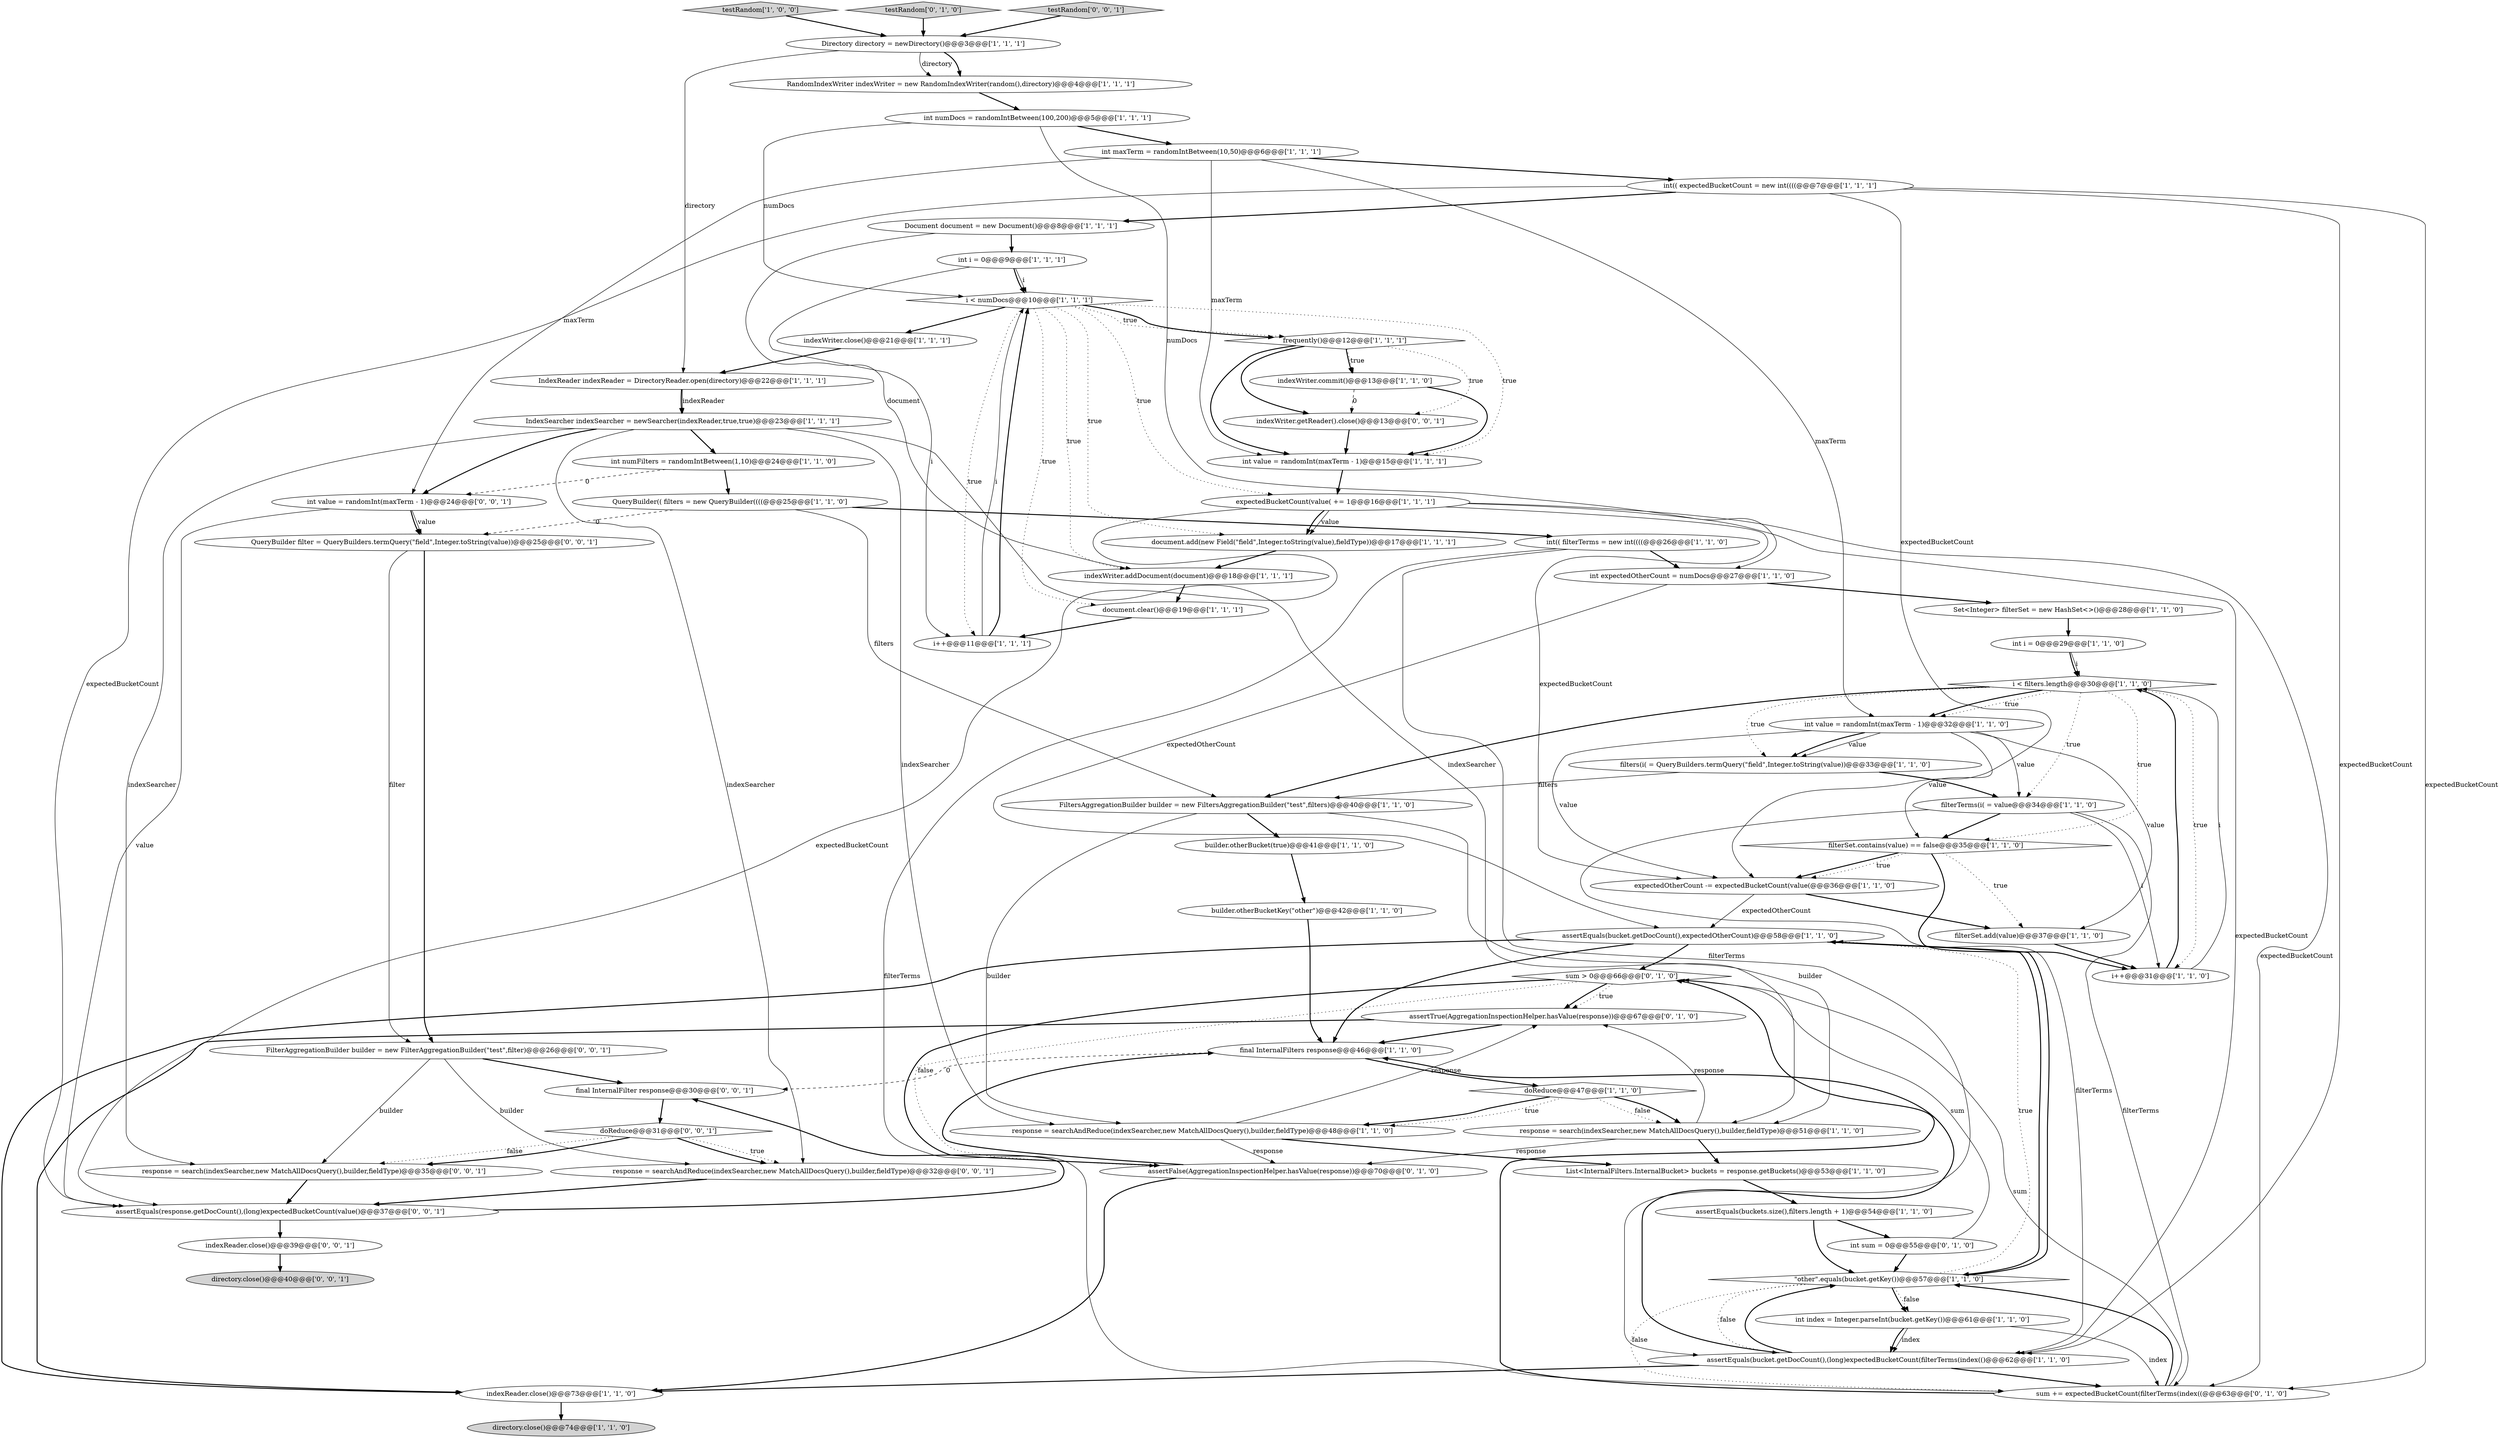 digraph {
14 [style = filled, label = "testRandom['1', '0', '0']", fillcolor = lightgray, shape = diamond image = "AAA0AAABBB1BBB"];
51 [style = filled, label = "sum > 0@@@66@@@['0', '1', '0']", fillcolor = white, shape = diamond image = "AAA1AAABBB2BBB"];
27 [style = filled, label = "filters(i( = QueryBuilders.termQuery(\"field\",Integer.toString(value))@@@33@@@['1', '1', '0']", fillcolor = white, shape = ellipse image = "AAA0AAABBB1BBB"];
2 [style = filled, label = "Document document = new Document()@@@8@@@['1', '1', '1']", fillcolor = white, shape = ellipse image = "AAA0AAABBB1BBB"];
49 [style = filled, label = "assertTrue(AggregationInspectionHelper.hasValue(response))@@@67@@@['0', '1', '0']", fillcolor = white, shape = ellipse image = "AAA1AAABBB2BBB"];
59 [style = filled, label = "response = search(indexSearcher,new MatchAllDocsQuery(),builder,fieldType)@@@35@@@['0', '0', '1']", fillcolor = white, shape = ellipse image = "AAA0AAABBB3BBB"];
47 [style = filled, label = "assertEquals(buckets.size(),filters.length + 1)@@@54@@@['1', '1', '0']", fillcolor = white, shape = ellipse image = "AAA0AAABBB1BBB"];
28 [style = filled, label = "indexWriter.addDocument(document)@@@18@@@['1', '1', '1']", fillcolor = white, shape = ellipse image = "AAA0AAABBB1BBB"];
11 [style = filled, label = "filterTerms(i( = value@@@34@@@['1', '1', '0']", fillcolor = white, shape = ellipse image = "AAA0AAABBB1BBB"];
13 [style = filled, label = "IndexSearcher indexSearcher = newSearcher(indexReader,true,true)@@@23@@@['1', '1', '1']", fillcolor = white, shape = ellipse image = "AAA0AAABBB1BBB"];
58 [style = filled, label = "doReduce@@@31@@@['0', '0', '1']", fillcolor = white, shape = diamond image = "AAA0AAABBB3BBB"];
42 [style = filled, label = "filterSet.contains(value) == false@@@35@@@['1', '1', '0']", fillcolor = white, shape = diamond image = "AAA0AAABBB1BBB"];
18 [style = filled, label = "i < filters.length@@@30@@@['1', '1', '0']", fillcolor = white, shape = diamond image = "AAA0AAABBB1BBB"];
34 [style = filled, label = "response = searchAndReduce(indexSearcher,new MatchAllDocsQuery(),builder,fieldType)@@@48@@@['1', '1', '0']", fillcolor = white, shape = ellipse image = "AAA0AAABBB1BBB"];
44 [style = filled, label = "directory.close()@@@74@@@['1', '1', '0']", fillcolor = lightgray, shape = ellipse image = "AAA0AAABBB1BBB"];
26 [style = filled, label = "frequently()@@@12@@@['1', '1', '1']", fillcolor = white, shape = diamond image = "AAA0AAABBB1BBB"];
5 [style = filled, label = "List<InternalFilters.InternalBucket> buckets = response.getBuckets()@@@53@@@['1', '1', '0']", fillcolor = white, shape = ellipse image = "AAA0AAABBB1BBB"];
7 [style = filled, label = "assertEquals(bucket.getDocCount(),expectedOtherCount)@@@58@@@['1', '1', '0']", fillcolor = white, shape = ellipse image = "AAA0AAABBB1BBB"];
35 [style = filled, label = "int(( expectedBucketCount = new int((((@@@7@@@['1', '1', '1']", fillcolor = white, shape = ellipse image = "AAA0AAABBB1BBB"];
4 [style = filled, label = "i++@@@31@@@['1', '1', '0']", fillcolor = white, shape = ellipse image = "AAA0AAABBB1BBB"];
54 [style = filled, label = "int sum = 0@@@55@@@['0', '1', '0']", fillcolor = white, shape = ellipse image = "AAA1AAABBB2BBB"];
0 [style = filled, label = "int i = 0@@@9@@@['1', '1', '1']", fillcolor = white, shape = ellipse image = "AAA0AAABBB1BBB"];
52 [style = filled, label = "testRandom['0', '1', '0']", fillcolor = lightgray, shape = diamond image = "AAA0AAABBB2BBB"];
60 [style = filled, label = "directory.close()@@@40@@@['0', '0', '1']", fillcolor = lightgray, shape = ellipse image = "AAA0AAABBB3BBB"];
63 [style = filled, label = "testRandom['0', '0', '1']", fillcolor = lightgray, shape = diamond image = "AAA0AAABBB3BBB"];
66 [style = filled, label = "indexReader.close()@@@39@@@['0', '0', '1']", fillcolor = white, shape = ellipse image = "AAA0AAABBB3BBB"];
43 [style = filled, label = "Directory directory = newDirectory()@@@3@@@['1', '1', '1']", fillcolor = white, shape = ellipse image = "AAA0AAABBB1BBB"];
48 [style = filled, label = "response = search(indexSearcher,new MatchAllDocsQuery(),builder,fieldType)@@@51@@@['1', '1', '0']", fillcolor = white, shape = ellipse image = "AAA0AAABBB1BBB"];
53 [style = filled, label = "assertFalse(AggregationInspectionHelper.hasValue(response))@@@70@@@['0', '1', '0']", fillcolor = white, shape = ellipse image = "AAA1AAABBB2BBB"];
64 [style = filled, label = "indexWriter.getReader().close()@@@13@@@['0', '0', '1']", fillcolor = white, shape = ellipse image = "AAA0AAABBB3BBB"];
23 [style = filled, label = "int expectedOtherCount = numDocs@@@27@@@['1', '1', '0']", fillcolor = white, shape = ellipse image = "AAA0AAABBB1BBB"];
22 [style = filled, label = "int index = Integer.parseInt(bucket.getKey())@@@61@@@['1', '1', '0']", fillcolor = white, shape = ellipse image = "AAA0AAABBB1BBB"];
21 [style = filled, label = "doReduce@@@47@@@['1', '1', '0']", fillcolor = white, shape = diamond image = "AAA0AAABBB1BBB"];
50 [style = filled, label = "sum += expectedBucketCount(filterTerms(index((@@@63@@@['0', '1', '0']", fillcolor = white, shape = ellipse image = "AAA1AAABBB2BBB"];
20 [style = filled, label = "int i = 0@@@29@@@['1', '1', '0']", fillcolor = white, shape = ellipse image = "AAA0AAABBB1BBB"];
30 [style = filled, label = "final InternalFilters response@@@46@@@['1', '1', '0']", fillcolor = white, shape = ellipse image = "AAA0AAABBB1BBB"];
39 [style = filled, label = "int numDocs = randomIntBetween(100,200)@@@5@@@['1', '1', '1']", fillcolor = white, shape = ellipse image = "AAA0AAABBB1BBB"];
46 [style = filled, label = "indexWriter.commit()@@@13@@@['1', '1', '0']", fillcolor = white, shape = ellipse image = "AAA0AAABBB1BBB"];
3 [style = filled, label = "assertEquals(bucket.getDocCount(),(long)expectedBucketCount(filterTerms(index(()@@@62@@@['1', '1', '0']", fillcolor = white, shape = ellipse image = "AAA0AAABBB1BBB"];
12 [style = filled, label = "QueryBuilder(( filters = new QueryBuilder((((@@@25@@@['1', '1', '0']", fillcolor = white, shape = ellipse image = "AAA0AAABBB1BBB"];
24 [style = filled, label = "document.clear()@@@19@@@['1', '1', '1']", fillcolor = white, shape = ellipse image = "AAA0AAABBB1BBB"];
45 [style = filled, label = "FiltersAggregationBuilder builder = new FiltersAggregationBuilder(\"test\",filters)@@@40@@@['1', '1', '0']", fillcolor = white, shape = ellipse image = "AAA0AAABBB1BBB"];
10 [style = filled, label = "RandomIndexWriter indexWriter = new RandomIndexWriter(random(),directory)@@@4@@@['1', '1', '1']", fillcolor = white, shape = ellipse image = "AAA0AAABBB1BBB"];
41 [style = filled, label = "int(( filterTerms = new int((((@@@26@@@['1', '1', '0']", fillcolor = white, shape = ellipse image = "AAA0AAABBB1BBB"];
16 [style = filled, label = "expectedBucketCount(value( += 1@@@16@@@['1', '1', '1']", fillcolor = white, shape = ellipse image = "AAA0AAABBB1BBB"];
36 [style = filled, label = "i < numDocs@@@10@@@['1', '1', '1']", fillcolor = white, shape = diamond image = "AAA0AAABBB1BBB"];
25 [style = filled, label = "document.add(new Field(\"field\",Integer.toString(value),fieldType))@@@17@@@['1', '1', '1']", fillcolor = white, shape = ellipse image = "AAA0AAABBB1BBB"];
57 [style = filled, label = "final InternalFilter response@@@30@@@['0', '0', '1']", fillcolor = white, shape = ellipse image = "AAA0AAABBB3BBB"];
6 [style = filled, label = "filterSet.add(value)@@@37@@@['1', '1', '0']", fillcolor = white, shape = ellipse image = "AAA0AAABBB1BBB"];
65 [style = filled, label = "QueryBuilder filter = QueryBuilders.termQuery(\"field\",Integer.toString(value))@@@25@@@['0', '0', '1']", fillcolor = white, shape = ellipse image = "AAA0AAABBB3BBB"];
9 [style = filled, label = "indexReader.close()@@@73@@@['1', '1', '0']", fillcolor = white, shape = ellipse image = "AAA0AAABBB1BBB"];
61 [style = filled, label = "assertEquals(response.getDocCount(),(long)expectedBucketCount(value()@@@37@@@['0', '0', '1']", fillcolor = white, shape = ellipse image = "AAA0AAABBB3BBB"];
1 [style = filled, label = "expectedOtherCount -= expectedBucketCount(value(@@@36@@@['1', '1', '0']", fillcolor = white, shape = ellipse image = "AAA0AAABBB1BBB"];
56 [style = filled, label = "FilterAggregationBuilder builder = new FilterAggregationBuilder(\"test\",filter)@@@26@@@['0', '0', '1']", fillcolor = white, shape = ellipse image = "AAA0AAABBB3BBB"];
55 [style = filled, label = "int value = randomInt(maxTerm - 1)@@@24@@@['0', '0', '1']", fillcolor = white, shape = ellipse image = "AAA0AAABBB3BBB"];
31 [style = filled, label = "indexWriter.close()@@@21@@@['1', '1', '1']", fillcolor = white, shape = ellipse image = "AAA0AAABBB1BBB"];
38 [style = filled, label = "IndexReader indexReader = DirectoryReader.open(directory)@@@22@@@['1', '1', '1']", fillcolor = white, shape = ellipse image = "AAA0AAABBB1BBB"];
19 [style = filled, label = "int value = randomInt(maxTerm - 1)@@@15@@@['1', '1', '1']", fillcolor = white, shape = ellipse image = "AAA0AAABBB1BBB"];
32 [style = filled, label = "i++@@@11@@@['1', '1', '1']", fillcolor = white, shape = ellipse image = "AAA0AAABBB1BBB"];
62 [style = filled, label = "response = searchAndReduce(indexSearcher,new MatchAllDocsQuery(),builder,fieldType)@@@32@@@['0', '0', '1']", fillcolor = white, shape = ellipse image = "AAA0AAABBB3BBB"];
37 [style = filled, label = "builder.otherBucket(true)@@@41@@@['1', '1', '0']", fillcolor = white, shape = ellipse image = "AAA0AAABBB1BBB"];
29 [style = filled, label = "Set<Integer> filterSet = new HashSet<>()@@@28@@@['1', '1', '0']", fillcolor = white, shape = ellipse image = "AAA0AAABBB1BBB"];
8 [style = filled, label = "\"other\".equals(bucket.getKey())@@@57@@@['1', '1', '0']", fillcolor = white, shape = diamond image = "AAA0AAABBB1BBB"];
33 [style = filled, label = "builder.otherBucketKey(\"other\")@@@42@@@['1', '1', '0']", fillcolor = white, shape = ellipse image = "AAA0AAABBB1BBB"];
40 [style = filled, label = "int value = randomInt(maxTerm - 1)@@@32@@@['1', '1', '0']", fillcolor = white, shape = ellipse image = "AAA0AAABBB1BBB"];
15 [style = filled, label = "int maxTerm = randomIntBetween(10,50)@@@6@@@['1', '1', '1']", fillcolor = white, shape = ellipse image = "AAA0AAABBB1BBB"];
17 [style = filled, label = "int numFilters = randomIntBetween(1,10)@@@24@@@['1', '1', '0']", fillcolor = white, shape = ellipse image = "AAA0AAABBB1BBB"];
49->30 [style = bold, label=""];
43->38 [style = solid, label="directory"];
24->32 [style = bold, label=""];
59->61 [style = bold, label=""];
13->62 [style = solid, label="indexSearcher"];
58->59 [style = dotted, label="false"];
16->25 [style = solid, label="value"];
30->21 [style = bold, label=""];
4->18 [style = solid, label="i"];
10->39 [style = bold, label=""];
41->23 [style = bold, label=""];
42->1 [style = bold, label=""];
43->10 [style = bold, label=""];
37->33 [style = bold, label=""];
0->32 [style = solid, label="i"];
11->50 [style = solid, label="filterTerms"];
50->51 [style = bold, label=""];
61->57 [style = bold, label=""];
51->53 [style = dotted, label="false"];
40->11 [style = solid, label="value"];
18->11 [style = dotted, label="true"];
58->62 [style = bold, label=""];
25->28 [style = bold, label=""];
65->56 [style = bold, label=""];
65->56 [style = solid, label="filter"];
3->9 [style = bold, label=""];
40->42 [style = solid, label="value"];
50->51 [style = solid, label="sum"];
8->50 [style = dotted, label="false"];
52->43 [style = bold, label=""];
51->49 [style = bold, label=""];
3->50 [style = bold, label=""];
8->3 [style = dotted, label="false"];
49->9 [style = bold, label=""];
23->29 [style = bold, label=""];
58->59 [style = bold, label=""];
46->64 [style = dashed, label="0"];
16->3 [style = solid, label="expectedBucketCount"];
26->46 [style = bold, label=""];
21->34 [style = dotted, label="true"];
14->43 [style = bold, label=""];
53->9 [style = bold, label=""];
35->1 [style = solid, label="expectedBucketCount"];
40->1 [style = solid, label="value"];
16->25 [style = bold, label=""];
7->9 [style = bold, label=""];
20->18 [style = bold, label=""];
21->48 [style = dotted, label="false"];
3->30 [style = bold, label=""];
39->23 [style = solid, label="numDocs"];
16->1 [style = solid, label="expectedBucketCount"];
32->36 [style = solid, label="i"];
55->65 [style = bold, label=""];
45->48 [style = solid, label="builder"];
26->19 [style = bold, label=""];
36->26 [style = dotted, label="true"];
0->36 [style = bold, label=""];
47->8 [style = bold, label=""];
46->19 [style = bold, label=""];
8->22 [style = bold, label=""];
35->61 [style = solid, label="expectedBucketCount"];
11->4 [style = solid, label="i"];
21->48 [style = bold, label=""];
11->3 [style = solid, label="filterTerms"];
3->8 [style = bold, label=""];
5->47 [style = bold, label=""];
16->50 [style = solid, label="expectedBucketCount"];
47->54 [style = bold, label=""];
53->30 [style = bold, label=""];
39->15 [style = bold, label=""];
21->34 [style = bold, label=""];
12->41 [style = bold, label=""];
42->6 [style = dotted, label="true"];
15->19 [style = solid, label="maxTerm"];
27->45 [style = solid, label="filters"];
13->59 [style = solid, label="indexSearcher"];
40->27 [style = solid, label="value"];
35->2 [style = bold, label=""];
7->8 [style = bold, label=""];
26->46 [style = dotted, label="true"];
6->4 [style = bold, label=""];
35->3 [style = solid, label="expectedBucketCount"];
15->40 [style = solid, label="maxTerm"];
55->65 [style = solid, label="value"];
42->4 [style = bold, label=""];
34->53 [style = solid, label="response"];
13->17 [style = bold, label=""];
66->60 [style = bold, label=""];
0->36 [style = solid, label="i"];
27->11 [style = bold, label=""];
48->5 [style = bold, label=""];
8->7 [style = dotted, label="true"];
40->27 [style = bold, label=""];
50->8 [style = bold, label=""];
38->13 [style = bold, label=""];
22->3 [style = solid, label="index"];
20->18 [style = solid, label="i"];
42->1 [style = dotted, label="true"];
19->16 [style = bold, label=""];
13->55 [style = bold, label=""];
18->4 [style = dotted, label="true"];
15->35 [style = bold, label=""];
18->40 [style = bold, label=""];
36->19 [style = dotted, label="true"];
12->65 [style = dashed, label="0"];
8->7 [style = bold, label=""];
2->0 [style = bold, label=""];
17->55 [style = dashed, label="0"];
55->61 [style = solid, label="value"];
48->53 [style = solid, label="response"];
2->28 [style = solid, label="document"];
36->28 [style = dotted, label="true"];
31->38 [style = bold, label=""];
63->43 [style = bold, label=""];
4->18 [style = bold, label=""];
29->20 [style = bold, label=""];
57->58 [style = bold, label=""];
36->24 [style = dotted, label="true"];
26->64 [style = bold, label=""];
36->25 [style = dotted, label="true"];
7->51 [style = bold, label=""];
54->8 [style = bold, label=""];
15->55 [style = solid, label="maxTerm"];
36->16 [style = dotted, label="true"];
18->45 [style = bold, label=""];
9->44 [style = bold, label=""];
34->5 [style = bold, label=""];
40->6 [style = solid, label="value"];
41->3 [style = solid, label="filterTerms"];
13->48 [style = solid, label="indexSearcher"];
22->3 [style = bold, label=""];
36->32 [style = dotted, label="true"];
8->22 [style = dotted, label="false"];
56->59 [style = solid, label="builder"];
64->19 [style = bold, label=""];
43->10 [style = solid, label="directory"];
17->12 [style = bold, label=""];
51->53 [style = bold, label=""];
62->61 [style = bold, label=""];
54->51 [style = solid, label="sum"];
18->42 [style = dotted, label="true"];
1->6 [style = bold, label=""];
1->7 [style = solid, label="expectedOtherCount"];
16->61 [style = solid, label="expectedBucketCount"];
32->36 [style = bold, label=""];
56->57 [style = bold, label=""];
56->62 [style = solid, label="builder"];
38->13 [style = solid, label="indexReader"];
22->50 [style = solid, label="index"];
33->30 [style = bold, label=""];
28->24 [style = bold, label=""];
13->34 [style = solid, label="indexSearcher"];
18->27 [style = dotted, label="true"];
35->50 [style = solid, label="expectedBucketCount"];
11->42 [style = bold, label=""];
36->31 [style = bold, label=""];
26->64 [style = dotted, label="true"];
30->57 [style = dashed, label="0"];
36->26 [style = bold, label=""];
39->36 [style = solid, label="numDocs"];
12->45 [style = solid, label="filters"];
45->34 [style = solid, label="builder"];
51->49 [style = dotted, label="true"];
45->37 [style = bold, label=""];
18->40 [style = dotted, label="true"];
48->49 [style = solid, label="response"];
58->62 [style = dotted, label="true"];
23->7 [style = solid, label="expectedOtherCount"];
34->49 [style = solid, label="response"];
41->50 [style = solid, label="filterTerms"];
7->30 [style = bold, label=""];
61->66 [style = bold, label=""];
}
